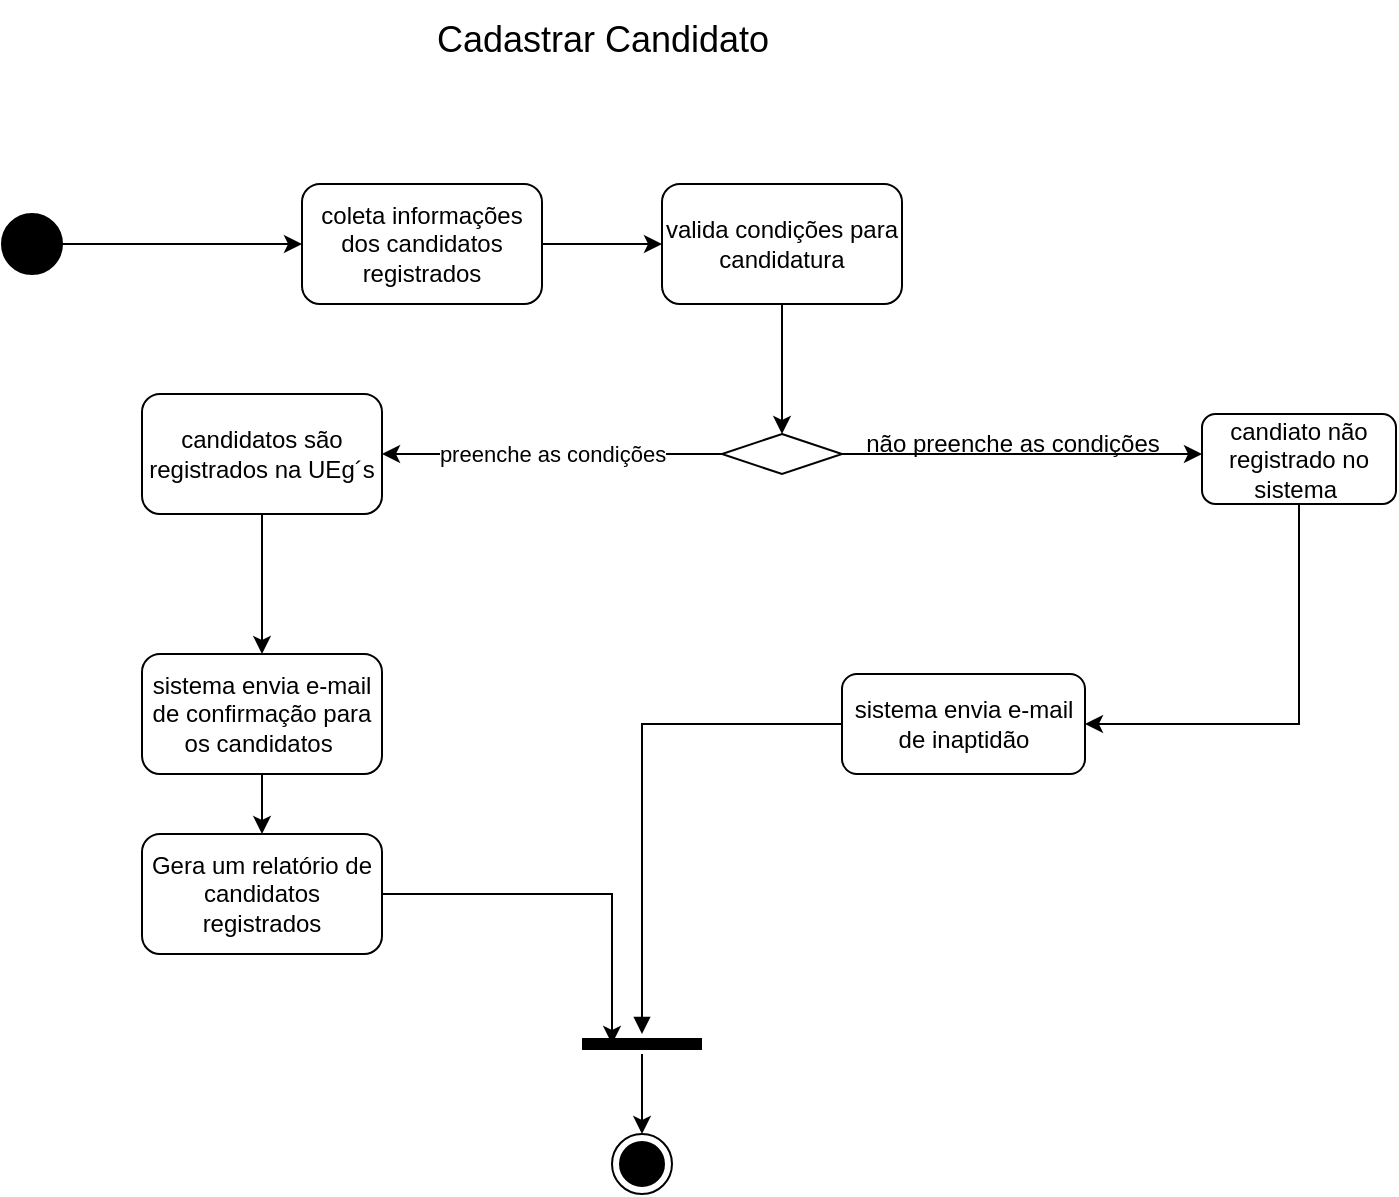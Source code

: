 <mxfile version="28.2.5">
  <diagram name="Página-1" id="JTWeMxlKSeKs_atCnJTD">
    <mxGraphModel dx="1426" dy="777" grid="1" gridSize="10" guides="1" tooltips="1" connect="1" arrows="1" fold="1" page="1" pageScale="1" pageWidth="827" pageHeight="1169" math="0" shadow="0">
      <root>
        <mxCell id="0" />
        <mxCell id="1" parent="0" />
        <mxCell id="jI318AJl4KQLPQE2ITrv-3" style="edgeStyle=orthogonalEdgeStyle;rounded=0;orthogonalLoop=1;jettySize=auto;html=1;entryX=0;entryY=0.5;entryDx=0;entryDy=0;" parent="1" source="jI318AJl4KQLPQE2ITrv-1" target="jI318AJl4KQLPQE2ITrv-2" edge="1">
          <mxGeometry relative="1" as="geometry" />
        </mxCell>
        <mxCell id="jI318AJl4KQLPQE2ITrv-1" value="" style="ellipse;fillColor=strokeColor;html=1;" parent="1" vertex="1">
          <mxGeometry x="110" y="150" width="30" height="30" as="geometry" />
        </mxCell>
        <mxCell id="jI318AJl4KQLPQE2ITrv-5" style="edgeStyle=orthogonalEdgeStyle;rounded=0;orthogonalLoop=1;jettySize=auto;html=1;" parent="1" source="jI318AJl4KQLPQE2ITrv-2" target="jI318AJl4KQLPQE2ITrv-4" edge="1">
          <mxGeometry relative="1" as="geometry" />
        </mxCell>
        <mxCell id="jI318AJl4KQLPQE2ITrv-2" value="coleta informações dos candidatos registrados" style="rounded=1;whiteSpace=wrap;html=1;" parent="1" vertex="1">
          <mxGeometry x="260" y="135" width="120" height="60" as="geometry" />
        </mxCell>
        <mxCell id="jI318AJl4KQLPQE2ITrv-7" style="edgeStyle=orthogonalEdgeStyle;rounded=0;orthogonalLoop=1;jettySize=auto;html=1;entryX=0.5;entryY=0;entryDx=0;entryDy=0;" parent="1" source="jI318AJl4KQLPQE2ITrv-4" target="jI318AJl4KQLPQE2ITrv-6" edge="1">
          <mxGeometry relative="1" as="geometry" />
        </mxCell>
        <mxCell id="jI318AJl4KQLPQE2ITrv-4" value="valida condições para candidatura" style="rounded=1;whiteSpace=wrap;html=1;" parent="1" vertex="1">
          <mxGeometry x="440" y="135" width="120" height="60" as="geometry" />
        </mxCell>
        <mxCell id="jI318AJl4KQLPQE2ITrv-8" style="edgeStyle=orthogonalEdgeStyle;rounded=0;orthogonalLoop=1;jettySize=auto;html=1;" parent="1" source="jI318AJl4KQLPQE2ITrv-6" edge="1">
          <mxGeometry relative="1" as="geometry">
            <mxPoint x="710" y="270" as="targetPoint" />
          </mxGeometry>
        </mxCell>
        <mxCell id="jI318AJl4KQLPQE2ITrv-15" value="preenche as condições" style="edgeStyle=orthogonalEdgeStyle;rounded=0;orthogonalLoop=1;jettySize=auto;html=1;" parent="1" source="jI318AJl4KQLPQE2ITrv-6" edge="1">
          <mxGeometry relative="1" as="geometry">
            <mxPoint x="300" y="270" as="targetPoint" />
          </mxGeometry>
        </mxCell>
        <mxCell id="jI318AJl4KQLPQE2ITrv-6" value="" style="rhombus;whiteSpace=wrap;html=1;" parent="1" vertex="1">
          <mxGeometry x="470" y="260" width="60" height="20" as="geometry" />
        </mxCell>
        <mxCell id="jI318AJl4KQLPQE2ITrv-9" value="não preenche as condições" style="text;html=1;align=center;verticalAlign=middle;resizable=0;points=[];autosize=1;strokeColor=none;fillColor=none;" parent="1" vertex="1">
          <mxGeometry x="530" y="250" width="170" height="30" as="geometry" />
        </mxCell>
        <mxCell id="jI318AJl4KQLPQE2ITrv-26" style="edgeStyle=orthogonalEdgeStyle;rounded=0;orthogonalLoop=1;jettySize=auto;html=1;entryX=1;entryY=0.5;entryDx=0;entryDy=0;" parent="1" source="jI318AJl4KQLPQE2ITrv-12" target="jI318AJl4KQLPQE2ITrv-14" edge="1">
          <mxGeometry relative="1" as="geometry">
            <mxPoint x="758.5" y="430" as="targetPoint" />
            <Array as="points">
              <mxPoint x="759" y="405" />
            </Array>
          </mxGeometry>
        </mxCell>
        <mxCell id="jI318AJl4KQLPQE2ITrv-12" value="candiato não registrado no sistema&amp;nbsp;" style="rounded=1;whiteSpace=wrap;html=1;" parent="1" vertex="1">
          <mxGeometry x="710" y="250" width="97" height="45" as="geometry" />
        </mxCell>
        <mxCell id="jI318AJl4KQLPQE2ITrv-21" style="edgeStyle=orthogonalEdgeStyle;rounded=0;orthogonalLoop=1;jettySize=auto;html=1;endArrow=block;endFill=1;" parent="1" source="jI318AJl4KQLPQE2ITrv-14" target="jI318AJl4KQLPQE2ITrv-22" edge="1">
          <mxGeometry relative="1" as="geometry">
            <mxPoint x="590.75" y="520" as="targetPoint" />
          </mxGeometry>
        </mxCell>
        <mxCell id="jI318AJl4KQLPQE2ITrv-14" value="sistema envia e-mail de inaptidão" style="rounded=1;whiteSpace=wrap;html=1;" parent="1" vertex="1">
          <mxGeometry x="530" y="380" width="121.5" height="50" as="geometry" />
        </mxCell>
        <mxCell id="jI318AJl4KQLPQE2ITrv-19" style="edgeStyle=orthogonalEdgeStyle;rounded=0;orthogonalLoop=1;jettySize=auto;html=1;entryX=0.5;entryY=0;entryDx=0;entryDy=0;" parent="1" source="jI318AJl4KQLPQE2ITrv-17" target="jI318AJl4KQLPQE2ITrv-18" edge="1">
          <mxGeometry relative="1" as="geometry" />
        </mxCell>
        <mxCell id="jI318AJl4KQLPQE2ITrv-17" value="candidatos são registrados na UEg´s" style="rounded=1;whiteSpace=wrap;html=1;" parent="1" vertex="1">
          <mxGeometry x="180" y="240" width="120" height="60" as="geometry" />
        </mxCell>
        <mxCell id="8sG1kyE0dhr9z_dtYYtO-1" style="edgeStyle=orthogonalEdgeStyle;rounded=0;orthogonalLoop=1;jettySize=auto;html=1;" edge="1" parent="1" source="jI318AJl4KQLPQE2ITrv-18" target="8sG1kyE0dhr9z_dtYYtO-2">
          <mxGeometry relative="1" as="geometry">
            <mxPoint x="240" y="490" as="targetPoint" />
          </mxGeometry>
        </mxCell>
        <mxCell id="jI318AJl4KQLPQE2ITrv-18" value="sistema envia e-mail de confirmação para os candidatos&amp;nbsp;" style="rounded=1;whiteSpace=wrap;html=1;" parent="1" vertex="1">
          <mxGeometry x="180" y="370" width="120" height="60" as="geometry" />
        </mxCell>
        <mxCell id="jI318AJl4KQLPQE2ITrv-24" style="edgeStyle=orthogonalEdgeStyle;rounded=0;orthogonalLoop=1;jettySize=auto;html=1;" parent="1" source="jI318AJl4KQLPQE2ITrv-22" edge="1">
          <mxGeometry relative="1" as="geometry">
            <mxPoint x="430" y="610" as="targetPoint" />
          </mxGeometry>
        </mxCell>
        <mxCell id="jI318AJl4KQLPQE2ITrv-22" value="" style="shape=line;html=1;strokeWidth=6;strokeColor=#000000;" parent="1" vertex="1">
          <mxGeometry x="400" y="560" width="60" height="10" as="geometry" />
        </mxCell>
        <mxCell id="jI318AJl4KQLPQE2ITrv-25" value="" style="ellipse;html=1;shape=endState;fillColor=strokeColor;" parent="1" vertex="1">
          <mxGeometry x="415" y="610" width="30" height="30" as="geometry" />
        </mxCell>
        <mxCell id="jI318AJl4KQLPQE2ITrv-27" value="Cadastrar Candidato" style="text;html=1;align=center;verticalAlign=middle;resizable=0;points=[];autosize=1;strokeColor=none;fillColor=none;fontSize=18;" parent="1" vertex="1">
          <mxGeometry x="315" y="43" width="190" height="40" as="geometry" />
        </mxCell>
        <mxCell id="8sG1kyE0dhr9z_dtYYtO-2" value="Gera um relatório de candidatos registrados" style="rounded=1;whiteSpace=wrap;html=1;" vertex="1" parent="1">
          <mxGeometry x="180" y="460" width="120" height="60" as="geometry" />
        </mxCell>
        <mxCell id="8sG1kyE0dhr9z_dtYYtO-3" style="edgeStyle=orthogonalEdgeStyle;rounded=0;orthogonalLoop=1;jettySize=auto;html=1;entryX=0.25;entryY=0.5;entryDx=0;entryDy=0;entryPerimeter=0;" edge="1" parent="1" source="8sG1kyE0dhr9z_dtYYtO-2" target="jI318AJl4KQLPQE2ITrv-22">
          <mxGeometry relative="1" as="geometry" />
        </mxCell>
      </root>
    </mxGraphModel>
  </diagram>
</mxfile>
